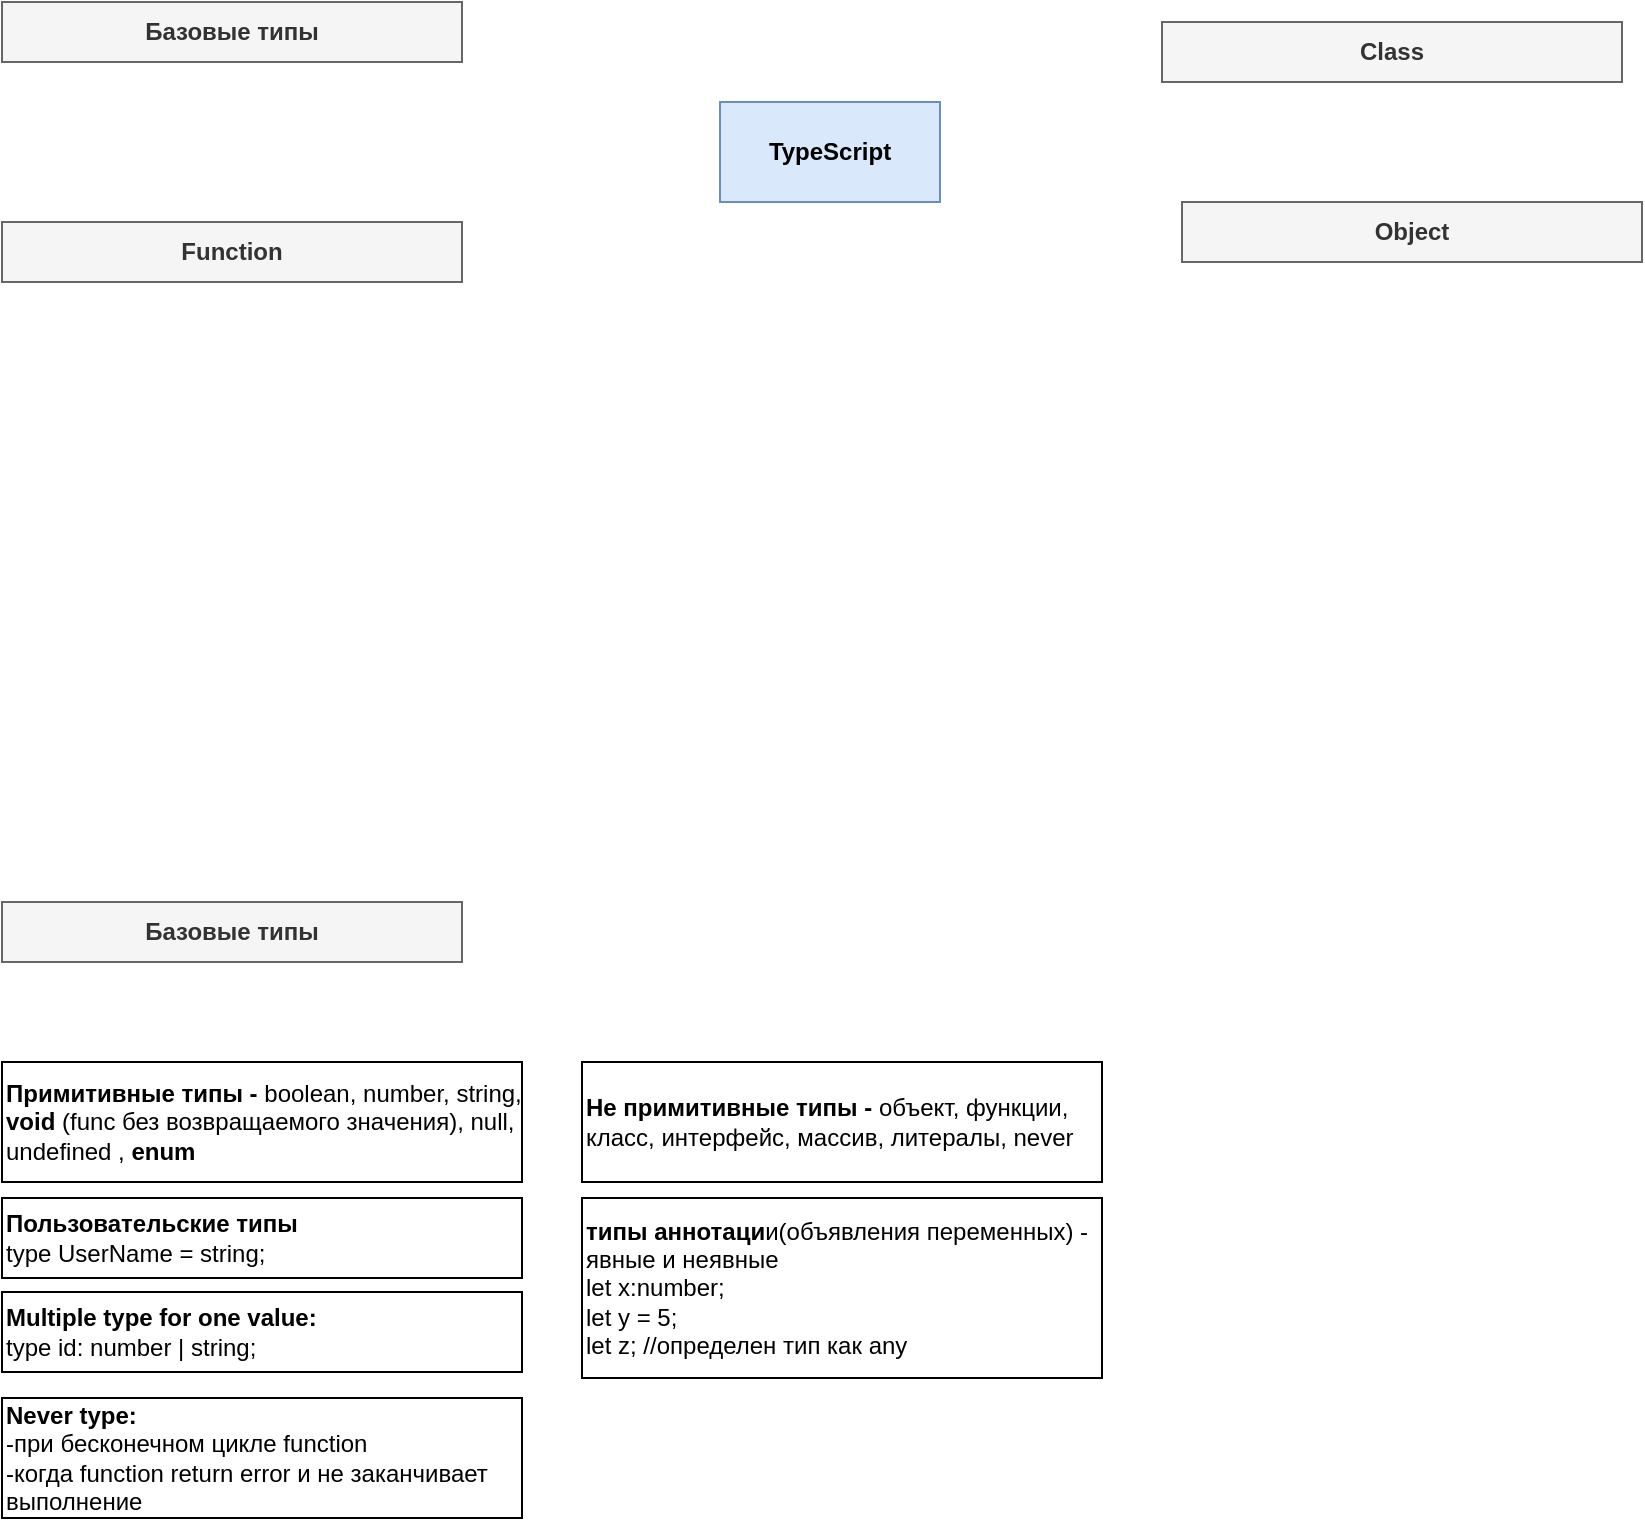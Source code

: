 <mxfile version="16.5.6" type="github">
  <diagram id="ckAerFM2I3_QofpGEC0q" name="Page-1">
    <mxGraphModel dx="920" dy="473" grid="1" gridSize="10" guides="1" tooltips="1" connect="1" arrows="1" fold="1" page="1" pageScale="1" pageWidth="827" pageHeight="1169" math="0" shadow="0">
      <root>
        <mxCell id="0" />
        <mxCell id="1" parent="0" />
        <mxCell id="cMRPgFcUpvOum6trfaYl-1" value="TypeScript" style="rounded=0;whiteSpace=wrap;html=1;fillColor=#dae8fc;strokeColor=#6c8ebf;fontStyle=1" parent="1" vertex="1">
          <mxGeometry x="359" y="120" width="110" height="50" as="geometry" />
        </mxCell>
        <mxCell id="cMRPgFcUpvOum6trfaYl-2" value="&lt;b&gt;типы аннотаци&lt;/b&gt;и(объявления переменных) - явные и неявные&lt;br&gt;let x:number;&lt;br&gt;let y = 5;&lt;br&gt;let z; //определен тип как any" style="rounded=0;whiteSpace=wrap;fontSize=12;html=1;align=left;" parent="1" vertex="1">
          <mxGeometry x="290" y="668" width="260" height="90" as="geometry" />
        </mxCell>
        <mxCell id="cMRPgFcUpvOum6trfaYl-5" value="&lt;b&gt;Примитивные типы -&lt;/b&gt; boolean, number, string, &lt;b&gt;void &lt;/b&gt;(func без возвращаемого значения), null, undefined , &lt;b&gt;enum&lt;/b&gt;" style="rounded=0;whiteSpace=wrap;fontSize=12;labelBackgroundColor=none;labelBorderColor=none;html=1;labelPosition=center;verticalLabelPosition=middle;align=left;verticalAlign=middle;" parent="1" vertex="1">
          <mxGeometry y="600" width="260" height="60" as="geometry" />
        </mxCell>
        <mxCell id="cMRPgFcUpvOum6trfaYl-8" value="&lt;b&gt;Не примитивные типы -&lt;/b&gt;&amp;nbsp;объект, функции, класс, интерфейс, массив, литералы, never" style="rounded=0;whiteSpace=wrap;fontSize=12;labelBackgroundColor=none;labelBorderColor=none;html=1;labelPosition=center;verticalLabelPosition=middle;align=left;verticalAlign=middle;" parent="1" vertex="1">
          <mxGeometry x="290" y="600" width="260" height="60" as="geometry" />
        </mxCell>
        <mxCell id="cMRPgFcUpvOum6trfaYl-9" value="&lt;span&gt;&lt;b&gt;Пользовательские типы&lt;/b&gt;&lt;br&gt;type UserName = string;&lt;br&gt;&lt;/span&gt;" style="rounded=0;whiteSpace=wrap;fontSize=12;labelBackgroundColor=none;labelBorderColor=none;html=1;labelPosition=center;verticalLabelPosition=middle;align=left;verticalAlign=middle;fontStyle=0" parent="1" vertex="1">
          <mxGeometry y="668" width="260" height="40" as="geometry" />
        </mxCell>
        <mxCell id="cMRPgFcUpvOum6trfaYl-10" value="&lt;span&gt;&lt;b&gt;Multiple type for one value:&lt;/b&gt;&lt;br&gt;type id: number | string;&lt;br&gt;&lt;/span&gt;" style="rounded=0;whiteSpace=wrap;fontSize=12;labelBackgroundColor=none;labelBorderColor=none;html=1;labelPosition=center;verticalLabelPosition=middle;align=left;verticalAlign=middle;fontStyle=0" parent="1" vertex="1">
          <mxGeometry y="715" width="260" height="40" as="geometry" />
        </mxCell>
        <mxCell id="cMRPgFcUpvOum6trfaYl-11" value="&lt;span&gt;&lt;b&gt;Never type:&amp;nbsp;&lt;/b&gt;&lt;br&gt;-при бесконечном цикле function&lt;br&gt;-когда function return error и не заканчивает выполнение&lt;br&gt;&lt;/span&gt;" style="rounded=0;whiteSpace=wrap;fontSize=12;labelBackgroundColor=none;labelBorderColor=none;html=1;labelPosition=center;verticalLabelPosition=middle;align=left;verticalAlign=middle;fontStyle=0" parent="1" vertex="1">
          <mxGeometry y="768" width="260" height="60" as="geometry" />
        </mxCell>
        <mxCell id="cMRPgFcUpvOum6trfaYl-12" value="Function" style="rounded=0;whiteSpace=wrap;html=1;fillColor=#f5f5f5;strokeColor=#666666;fontColor=#333333;fontStyle=1" parent="1" vertex="1">
          <mxGeometry y="180" width="230" height="30" as="geometry" />
        </mxCell>
        <mxCell id="cMRPgFcUpvOum6trfaYl-13" value="Object" style="rounded=0;whiteSpace=wrap;html=1;fillColor=#f5f5f5;strokeColor=#666666;fontColor=#333333;fontStyle=1" parent="1" vertex="1">
          <mxGeometry x="590" y="170" width="230" height="30" as="geometry" />
        </mxCell>
        <mxCell id="cMRPgFcUpvOum6trfaYl-14" value="Class" style="rounded=0;whiteSpace=wrap;html=1;fillColor=#f5f5f5;strokeColor=#666666;fontColor=#333333;fontStyle=1" parent="1" vertex="1">
          <mxGeometry x="580" y="80" width="230" height="30" as="geometry" />
        </mxCell>
        <mxCell id="Wgzo_U2azRaQrl_Qb15R-1" value="Базовые типы" style="rounded=0;whiteSpace=wrap;html=1;fillColor=#f5f5f5;strokeColor=#666666;fontColor=#333333;fontStyle=1" vertex="1" parent="1">
          <mxGeometry y="70" width="230" height="30" as="geometry" />
        </mxCell>
        <mxCell id="Wgzo_U2azRaQrl_Qb15R-2" value="Базовые типы" style="rounded=0;whiteSpace=wrap;html=1;fillColor=#f5f5f5;strokeColor=#666666;fontColor=#333333;fontStyle=1" vertex="1" parent="1">
          <mxGeometry y="520" width="230" height="30" as="geometry" />
        </mxCell>
      </root>
    </mxGraphModel>
  </diagram>
</mxfile>
